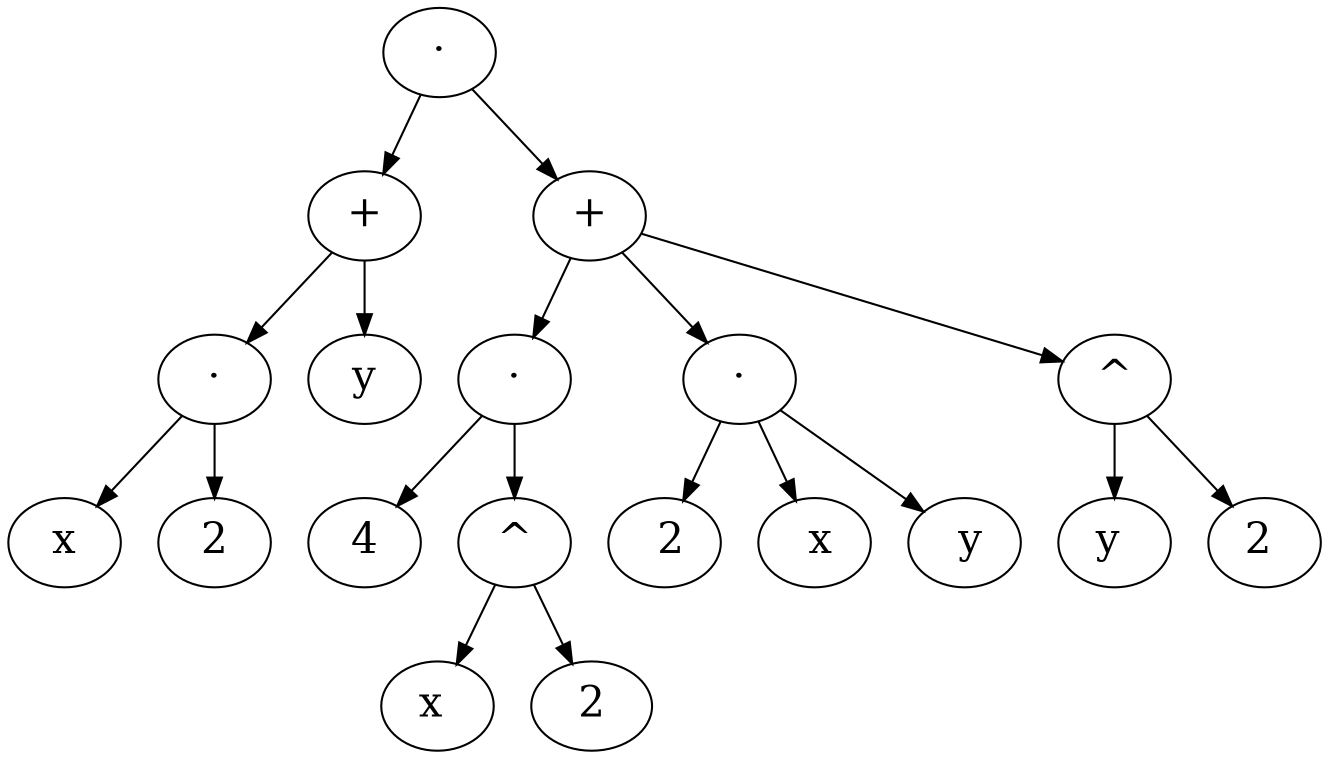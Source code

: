 digraph e {
 node [fontsize="20"] 
e0 -> {e01; e02}; e0 [label="·"]

e01  -> {e011; "y"}; e01 [label="+"]

e011 -> {"x"; "2"}; e011 [label="·"]

e02  -> {e021; e022; e023}; e02 [label="+"]

e021 -> {"4"; e0212};  e021 [label="·"];

e022 -> {" 2"; " x"; " y"}; e022 [label="·"]

e023 -> {"y "; "2 "}; e023 [label="^"]

e0212 -> {"x "; " 2 "}; e0212 [label="^"]
}